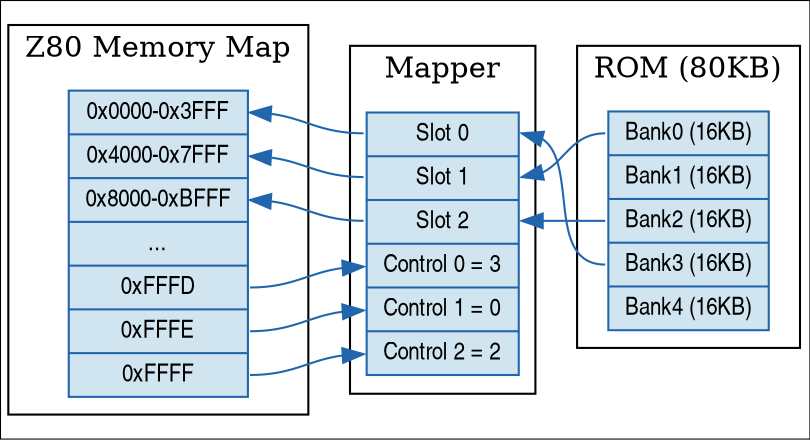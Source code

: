 digraph G {
    labelloc="t";

    graph [rankdir=LR, ordering="out", nodesep=0.5, colorscheme=rdbu9];
    node [nodesep=0.5, shape=record, label="\N", style="filled", colorscheme=rdbu9, color=9, fillcolor=6, fontname="Arial narrow", fontsize=12];
    edge [colorscheme=rdbu9, color=9, fontsize=11, fontname="Arial narrow"];

    subgraph clusterZ80{
        label="Z80 Memory Map";

        z80[label="{{\
            <z0>0x0000-0x3FFF|\
            <z1>0x4000-0x7FFF|\
            <z2>0x8000-0xBFFF|\
            <zz>...|\
            <zc0>0xFFFD|\
            <zc1>0xFFFE|\
            <zc2>0xFFFF\
            }}"];
    };

    subgraph clusterMapper{
        label="Mapper";

        mapper[label="{{\
            <slot_0>Slot 0|\
            <slot_1>Slot 1|\
            <slot_2>Slot 2|\
            <ctrl_0>Control 0 = 3|\
            <ctrl_1>Control 1 = 0|\
            <ctrl_2>Control 2 = 2\
            }}"];
    };

    subgraph clusterROM{
        label="ROM (80KB)";

        rom[label="{{\
            <bank_0>Bank0 (16KB)|\
            <bank_1>Bank1 (16KB)|\
            <bank_2>Bank2 (16KB)|\
            <bank_3>Bank3 (16KB)|\
            <bank_4>Bank4 (16KB)\
            }}"];
    };

    z80:z0 -> mapper:slot_0[dir=back];
    z80:z1 -> mapper:slot_1[dir=back];
    z80:z2 -> mapper:slot_2[dir=back];

    z80:zc0 -> mapper:ctrl_0;
    z80:zc1 -> mapper:ctrl_1;
    z80:zc2 -> mapper:ctrl_2;

    mapper:slot_0 -> rom:bank_3[dir=back];
    mapper:slot_1 -> rom:bank_0[dir=back];
    mapper:slot_2 -> rom:bank_2[dir=back];
}

